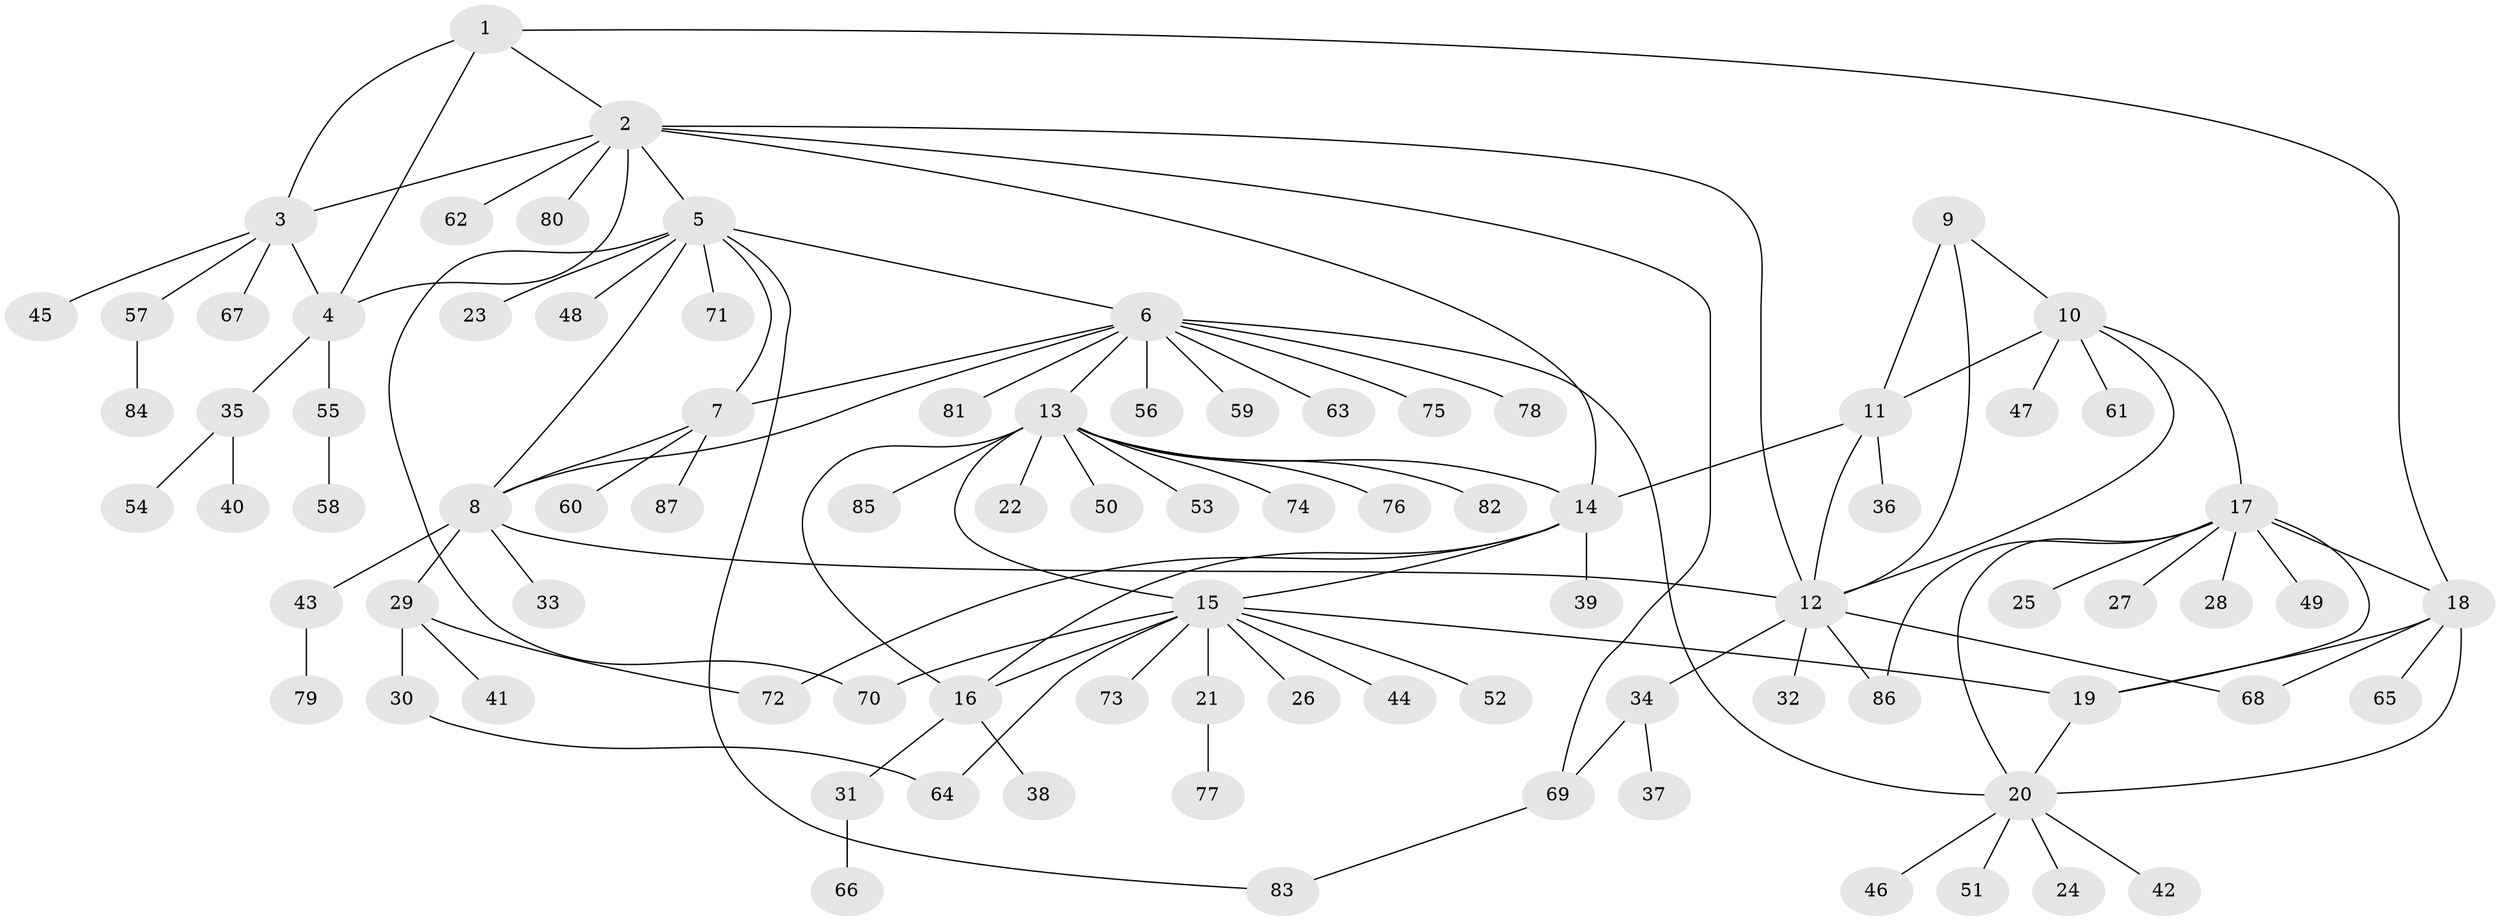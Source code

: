 // Generated by graph-tools (version 1.1) at 2025/54/03/09/25 04:54:54]
// undirected, 87 vertices, 114 edges
graph export_dot {
graph [start="1"]
  node [color=gray90,style=filled];
  1;
  2;
  3;
  4;
  5;
  6;
  7;
  8;
  9;
  10;
  11;
  12;
  13;
  14;
  15;
  16;
  17;
  18;
  19;
  20;
  21;
  22;
  23;
  24;
  25;
  26;
  27;
  28;
  29;
  30;
  31;
  32;
  33;
  34;
  35;
  36;
  37;
  38;
  39;
  40;
  41;
  42;
  43;
  44;
  45;
  46;
  47;
  48;
  49;
  50;
  51;
  52;
  53;
  54;
  55;
  56;
  57;
  58;
  59;
  60;
  61;
  62;
  63;
  64;
  65;
  66;
  67;
  68;
  69;
  70;
  71;
  72;
  73;
  74;
  75;
  76;
  77;
  78;
  79;
  80;
  81;
  82;
  83;
  84;
  85;
  86;
  87;
  1 -- 2;
  1 -- 3;
  1 -- 4;
  1 -- 18;
  2 -- 3;
  2 -- 4;
  2 -- 5;
  2 -- 12;
  2 -- 14;
  2 -- 62;
  2 -- 69;
  2 -- 80;
  3 -- 4;
  3 -- 45;
  3 -- 57;
  3 -- 67;
  4 -- 35;
  4 -- 55;
  5 -- 6;
  5 -- 7;
  5 -- 8;
  5 -- 23;
  5 -- 48;
  5 -- 70;
  5 -- 71;
  5 -- 83;
  6 -- 7;
  6 -- 8;
  6 -- 13;
  6 -- 20;
  6 -- 56;
  6 -- 59;
  6 -- 63;
  6 -- 75;
  6 -- 78;
  6 -- 81;
  7 -- 8;
  7 -- 60;
  7 -- 87;
  8 -- 12;
  8 -- 29;
  8 -- 33;
  8 -- 43;
  9 -- 10;
  9 -- 11;
  9 -- 12;
  10 -- 11;
  10 -- 12;
  10 -- 17;
  10 -- 47;
  10 -- 61;
  11 -- 12;
  11 -- 14;
  11 -- 36;
  12 -- 32;
  12 -- 34;
  12 -- 68;
  12 -- 86;
  13 -- 14;
  13 -- 15;
  13 -- 16;
  13 -- 22;
  13 -- 50;
  13 -- 53;
  13 -- 74;
  13 -- 76;
  13 -- 82;
  13 -- 85;
  14 -- 15;
  14 -- 16;
  14 -- 39;
  14 -- 72;
  15 -- 16;
  15 -- 19;
  15 -- 21;
  15 -- 26;
  15 -- 44;
  15 -- 52;
  15 -- 64;
  15 -- 70;
  15 -- 73;
  16 -- 31;
  16 -- 38;
  17 -- 18;
  17 -- 19;
  17 -- 20;
  17 -- 25;
  17 -- 27;
  17 -- 28;
  17 -- 49;
  17 -- 86;
  18 -- 19;
  18 -- 20;
  18 -- 65;
  18 -- 68;
  19 -- 20;
  20 -- 24;
  20 -- 42;
  20 -- 46;
  20 -- 51;
  21 -- 77;
  29 -- 30;
  29 -- 41;
  29 -- 72;
  30 -- 64;
  31 -- 66;
  34 -- 37;
  34 -- 69;
  35 -- 40;
  35 -- 54;
  43 -- 79;
  55 -- 58;
  57 -- 84;
  69 -- 83;
}
